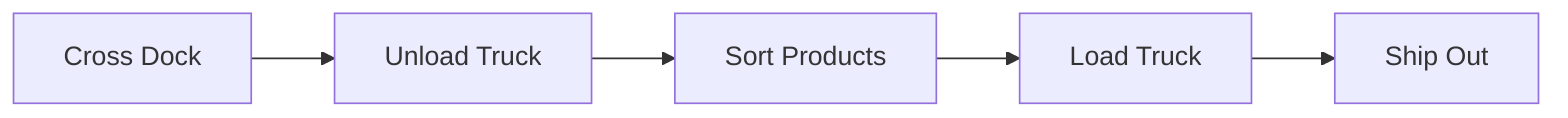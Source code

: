 flowchart LR
    Cross[Cross Dock] --> Unload[Unload Truck]
    Unload --> Sort[Sort Products]
    Sort --> Load[Load Truck]
    Load --> Ship[Ship Out]